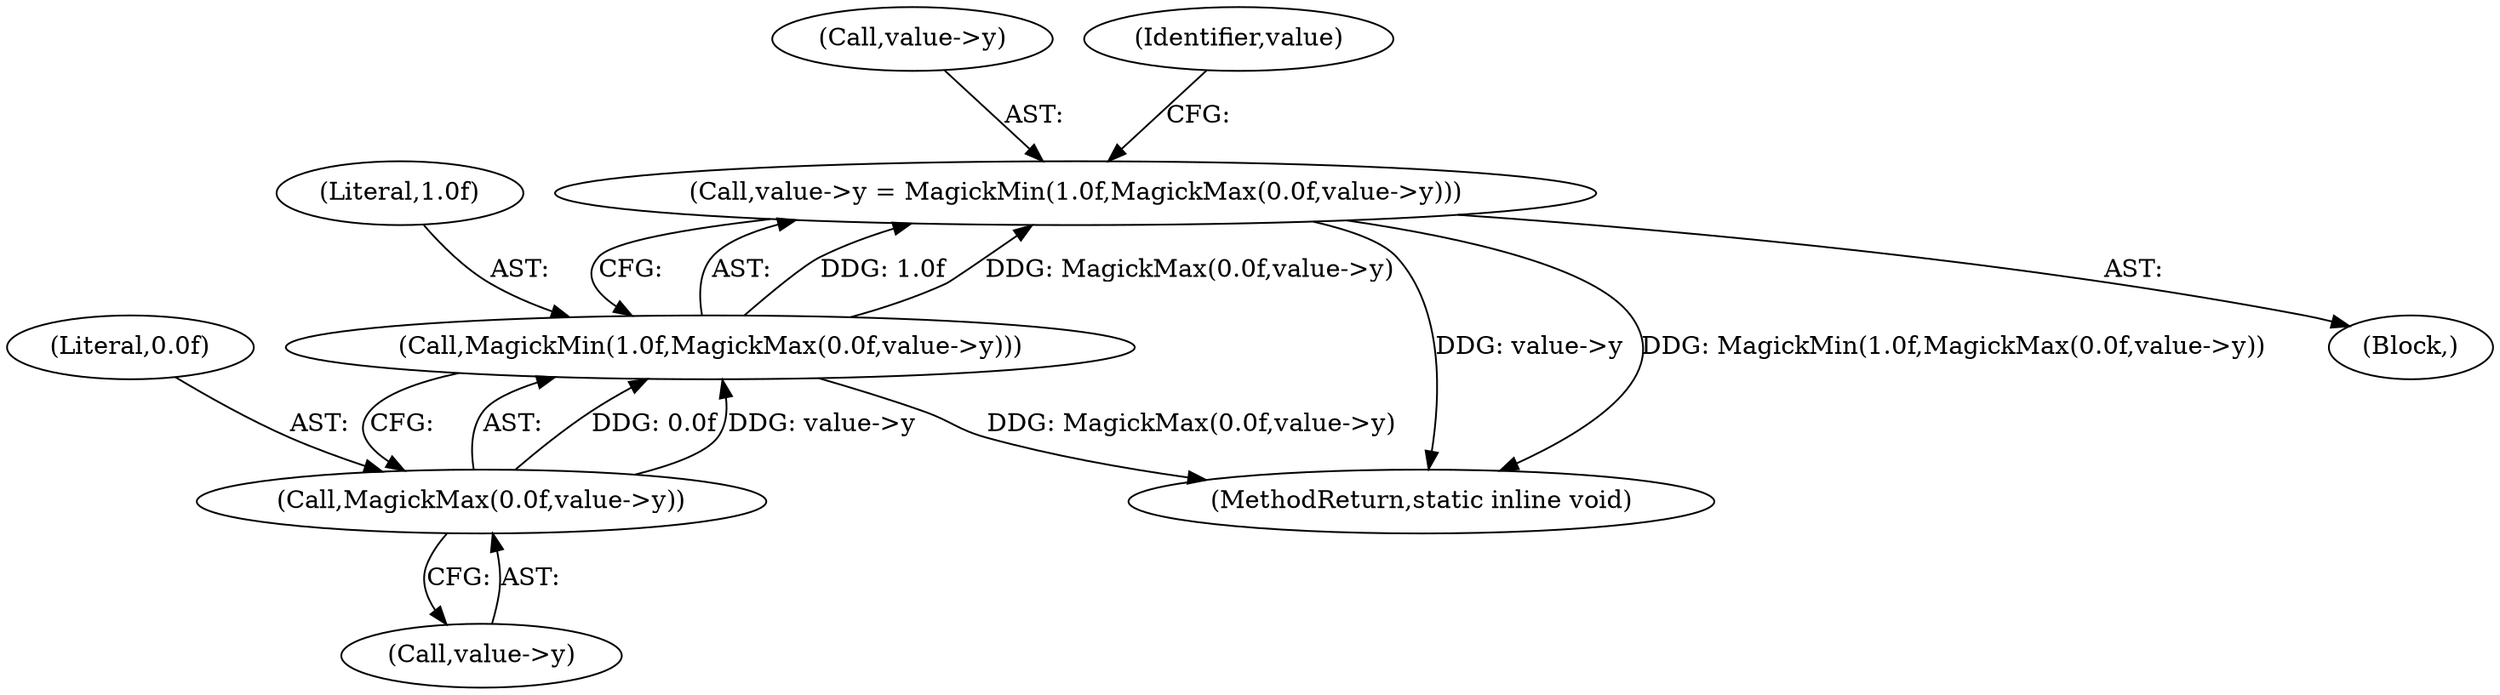 digraph "0_ImageMagick_d7325bac173492b358417a0ad49fabad44447d52_7@pointer" {
"1000114" [label="(Call,value->y = MagickMin(1.0f,MagickMax(0.0f,value->y)))"];
"1000118" [label="(Call,MagickMin(1.0f,MagickMax(0.0f,value->y)))"];
"1000120" [label="(Call,MagickMax(0.0f,value->y))"];
"1000120" [label="(Call,MagickMax(0.0f,value->y))"];
"1000114" [label="(Call,value->y = MagickMin(1.0f,MagickMax(0.0f,value->y)))"];
"1000119" [label="(Literal,1.0f)"];
"1000115" [label="(Call,value->y)"];
"1000122" [label="(Call,value->y)"];
"1000121" [label="(Literal,0.0f)"];
"1000127" [label="(Identifier,value)"];
"1000147" [label="(MethodReturn,static inline void)"];
"1000102" [label="(Block,)"];
"1000118" [label="(Call,MagickMin(1.0f,MagickMax(0.0f,value->y)))"];
"1000114" -> "1000102"  [label="AST: "];
"1000114" -> "1000118"  [label="CFG: "];
"1000115" -> "1000114"  [label="AST: "];
"1000118" -> "1000114"  [label="AST: "];
"1000127" -> "1000114"  [label="CFG: "];
"1000114" -> "1000147"  [label="DDG: value->y"];
"1000114" -> "1000147"  [label="DDG: MagickMin(1.0f,MagickMax(0.0f,value->y))"];
"1000118" -> "1000114"  [label="DDG: 1.0f"];
"1000118" -> "1000114"  [label="DDG: MagickMax(0.0f,value->y)"];
"1000118" -> "1000120"  [label="CFG: "];
"1000119" -> "1000118"  [label="AST: "];
"1000120" -> "1000118"  [label="AST: "];
"1000118" -> "1000147"  [label="DDG: MagickMax(0.0f,value->y)"];
"1000120" -> "1000118"  [label="DDG: 0.0f"];
"1000120" -> "1000118"  [label="DDG: value->y"];
"1000120" -> "1000122"  [label="CFG: "];
"1000121" -> "1000120"  [label="AST: "];
"1000122" -> "1000120"  [label="AST: "];
}
